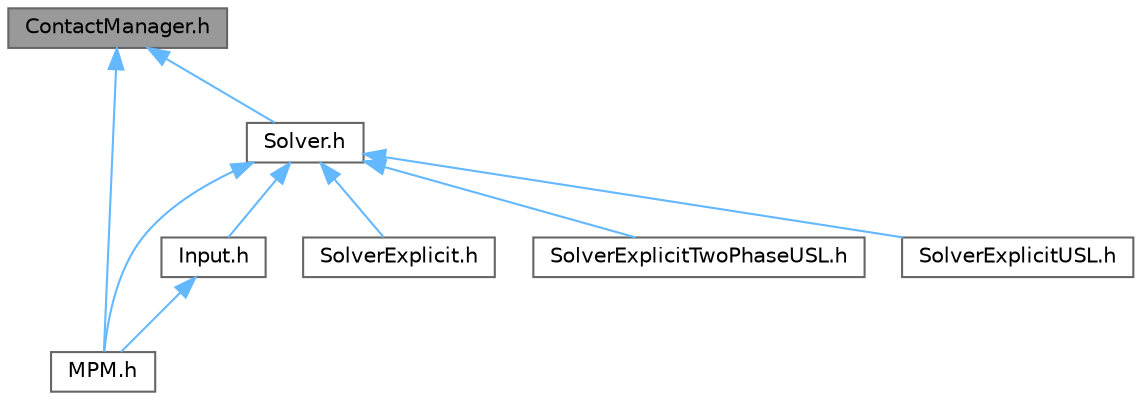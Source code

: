 digraph "ContactManager.h"
{
 // LATEX_PDF_SIZE
  bgcolor="transparent";
  edge [fontname=Helvetica,fontsize=10,labelfontname=Helvetica,labelfontsize=10];
  node [fontname=Helvetica,fontsize=10,shape=box,height=0.2,width=0.4];
  Node1 [id="Node000001",label="ContactManager.h",height=0.2,width=0.4,color="gray40", fillcolor="grey60", style="filled", fontcolor="black",tooltip=" "];
  Node1 -> Node2 [id="edge1_Node000001_Node000002",dir="back",color="steelblue1",style="solid",tooltip=" "];
  Node2 [id="Node000002",label="MPM.h",height=0.2,width=0.4,color="grey40", fillcolor="white", style="filled",URL="$MPM_8h.html",tooltip=" "];
  Node1 -> Node3 [id="edge2_Node000001_Node000003",dir="back",color="steelblue1",style="solid",tooltip=" "];
  Node3 [id="Node000003",label="Solver.h",height=0.2,width=0.4,color="grey40", fillcolor="white", style="filled",URL="$Solver_8h.html",tooltip=" "];
  Node3 -> Node4 [id="edge3_Node000003_Node000004",dir="back",color="steelblue1",style="solid",tooltip=" "];
  Node4 [id="Node000004",label="Input.h",height=0.2,width=0.4,color="grey40", fillcolor="white", style="filled",URL="$Input_8h.html",tooltip=" "];
  Node4 -> Node2 [id="edge4_Node000004_Node000002",dir="back",color="steelblue1",style="solid",tooltip=" "];
  Node3 -> Node2 [id="edge5_Node000003_Node000002",dir="back",color="steelblue1",style="solid",tooltip=" "];
  Node3 -> Node5 [id="edge6_Node000003_Node000005",dir="back",color="steelblue1",style="solid",tooltip=" "];
  Node5 [id="Node000005",label="SolverExplicit.h",height=0.2,width=0.4,color="grey40", fillcolor="white", style="filled",URL="$SolverExplicit_8h.html",tooltip=" "];
  Node3 -> Node6 [id="edge7_Node000003_Node000006",dir="back",color="steelblue1",style="solid",tooltip=" "];
  Node6 [id="Node000006",label="SolverExplicitTwoPhaseUSL.h",height=0.2,width=0.4,color="grey40", fillcolor="white", style="filled",URL="$SolverExplicitTwoPhaseUSL_8h.html",tooltip=" "];
  Node3 -> Node7 [id="edge8_Node000003_Node000007",dir="back",color="steelblue1",style="solid",tooltip=" "];
  Node7 [id="Node000007",label="SolverExplicitUSL.h",height=0.2,width=0.4,color="grey40", fillcolor="white", style="filled",URL="$SolverExplicitUSL_8h.html",tooltip=" "];
}
